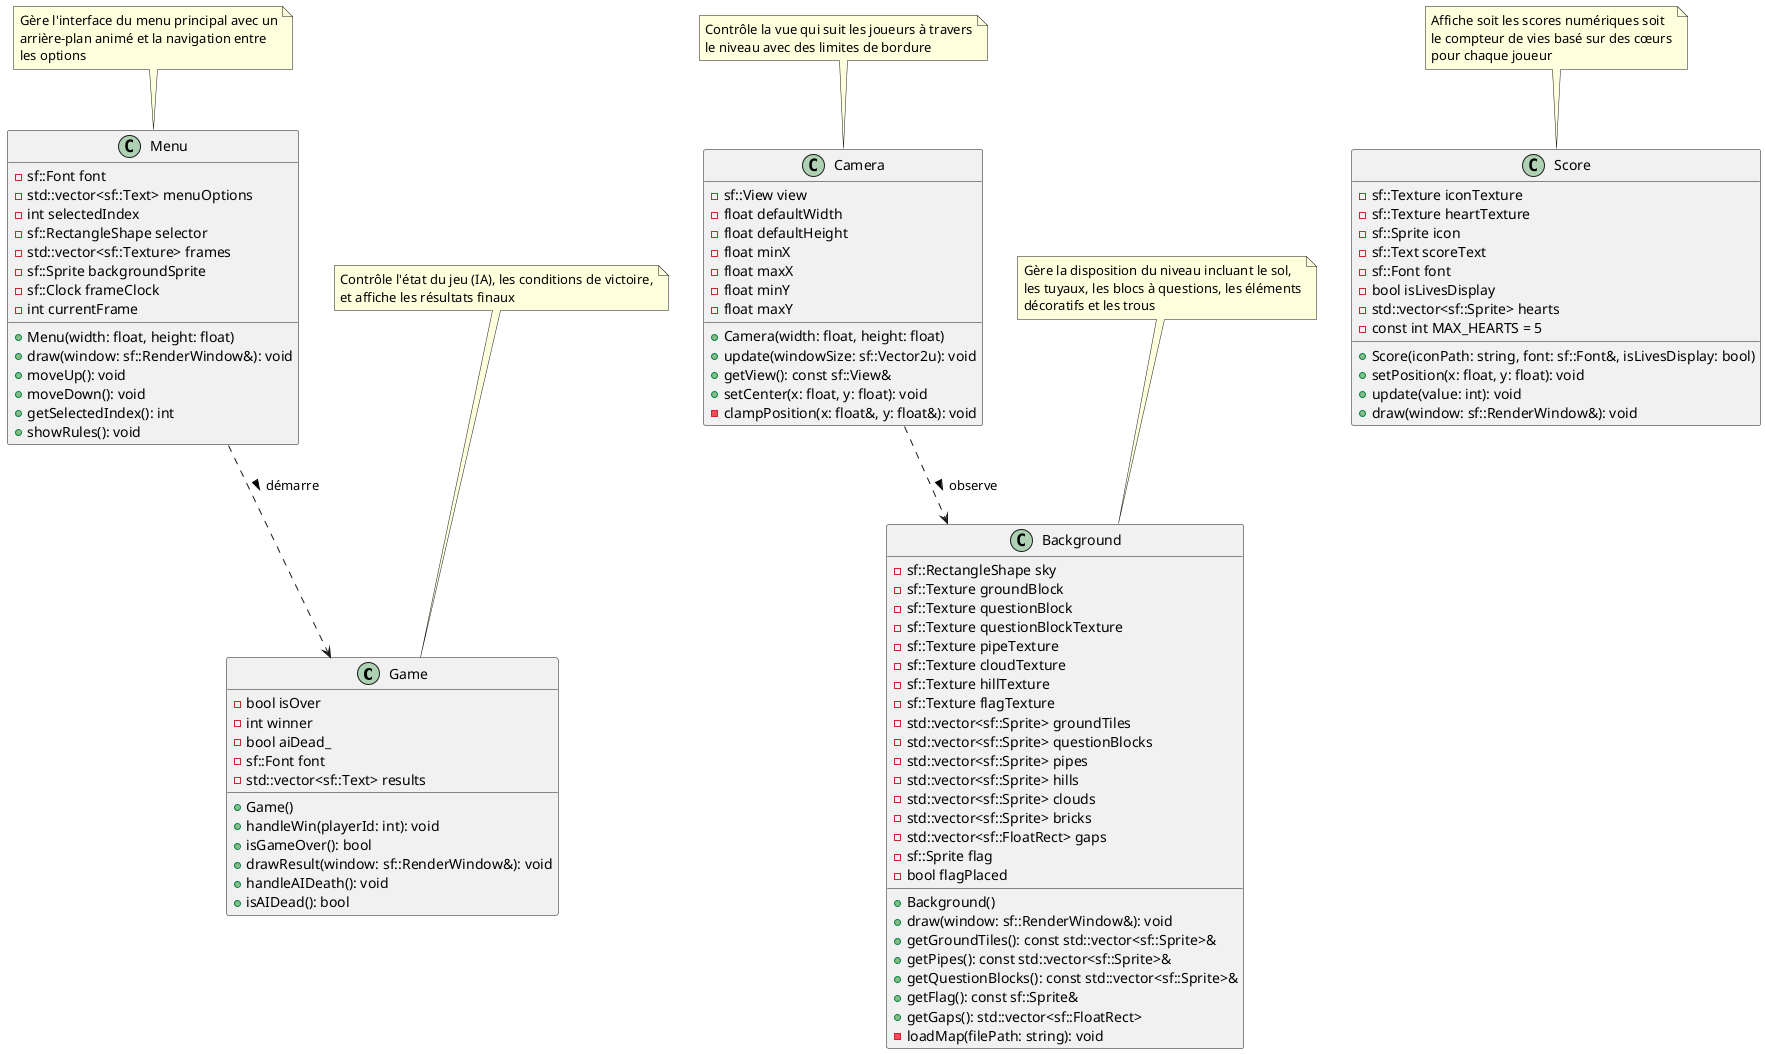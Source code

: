 @startuml Game_Essentials

class Game {
  - bool isOver
  - int winner
  - bool aiDead_
  - sf::Font font
  - std::vector<sf::Text> results
  
  + Game()
  + handleWin(playerId: int): void
  + isGameOver(): bool
  + drawResult(window: sf::RenderWindow&): void
  + handleAIDeath(): void
  + isAIDead(): bool
}

class Background {
  - sf::RectangleShape sky
  - sf::Texture groundBlock
  - sf::Texture questionBlock
  - sf::Texture questionBlockTexture
  - sf::Texture pipeTexture
  - sf::Texture cloudTexture
  - sf::Texture hillTexture
  - sf::Texture flagTexture
  - std::vector<sf::Sprite> groundTiles
  - std::vector<sf::Sprite> questionBlocks
  - std::vector<sf::Sprite> pipes
  - std::vector<sf::Sprite> hills
  - std::vector<sf::Sprite> clouds
  - std::vector<sf::Sprite> bricks
  - std::vector<sf::FloatRect> gaps
  - sf::Sprite flag
  - bool flagPlaced
  
  + Background()
  + draw(window: sf::RenderWindow&): void
  + getGroundTiles(): const std::vector<sf::Sprite>&
  + getPipes(): const std::vector<sf::Sprite>&
  + getQuestionBlocks(): const std::vector<sf::Sprite>&
  + getFlag(): const sf::Sprite&
  + getGaps(): std::vector<sf::FloatRect>
  - loadMap(filePath: string): void
}

class Camera {
  - sf::View view
  - float defaultWidth
  - float defaultHeight
  - float minX
  - float maxX
  - float minY
  - float maxY
  
  + Camera(width: float, height: float)
  + update(windowSize: sf::Vector2u): void
  + getView(): const sf::View&
  + setCenter(x: float, y: float): void
  - clampPosition(x: float&, y: float&): void
}

class Menu {
  - sf::Font font
  - std::vector<sf::Text> menuOptions
  - int selectedIndex
  - sf::RectangleShape selector
  - std::vector<sf::Texture> frames
  - sf::Sprite backgroundSprite
  - sf::Clock frameClock
  - int currentFrame
  
  + Menu(width: float, height: float)
  + draw(window: sf::RenderWindow&): void
  + moveUp(): void
  + moveDown(): void
  + getSelectedIndex(): int
  + showRules(): void
}

class Score {
  - sf::Texture iconTexture
  - sf::Texture heartTexture
  - sf::Sprite icon
  - sf::Text scoreText
  - sf::Font font
  - bool isLivesDisplay
  - std::vector<sf::Sprite> hearts
  - const int MAX_HEARTS = 5
  
  + Score(iconPath: string, font: sf::Font&, isLivesDisplay: bool)
  + setPosition(x: float, y: float): void
  + update(value: int): void
  + draw(window: sf::RenderWindow&): void
}

note top of Game
  Contrôle l'état du jeu (IA), les conditions de victoire,
  et affiche les résultats finaux
end note

note top of Background
  Gère la disposition du niveau incluant le sol,
  les tuyaux, les blocs à questions, les éléments
  décoratifs et les trous
end note

note top of Camera
  Contrôle la vue qui suit les joueurs à travers
  le niveau avec des limites de bordure
end note

note top of Menu
  Gère l'interface du menu principal avec un
  arrière-plan animé et la navigation entre
  les options
end note

note top of Score
  Affiche soit les scores numériques soit
  le compteur de vies basé sur des cœurs
  pour chaque joueur
end note

' Relationships
Menu ..> Game : démarre >
Camera ..> Background : observe >

@enduml
